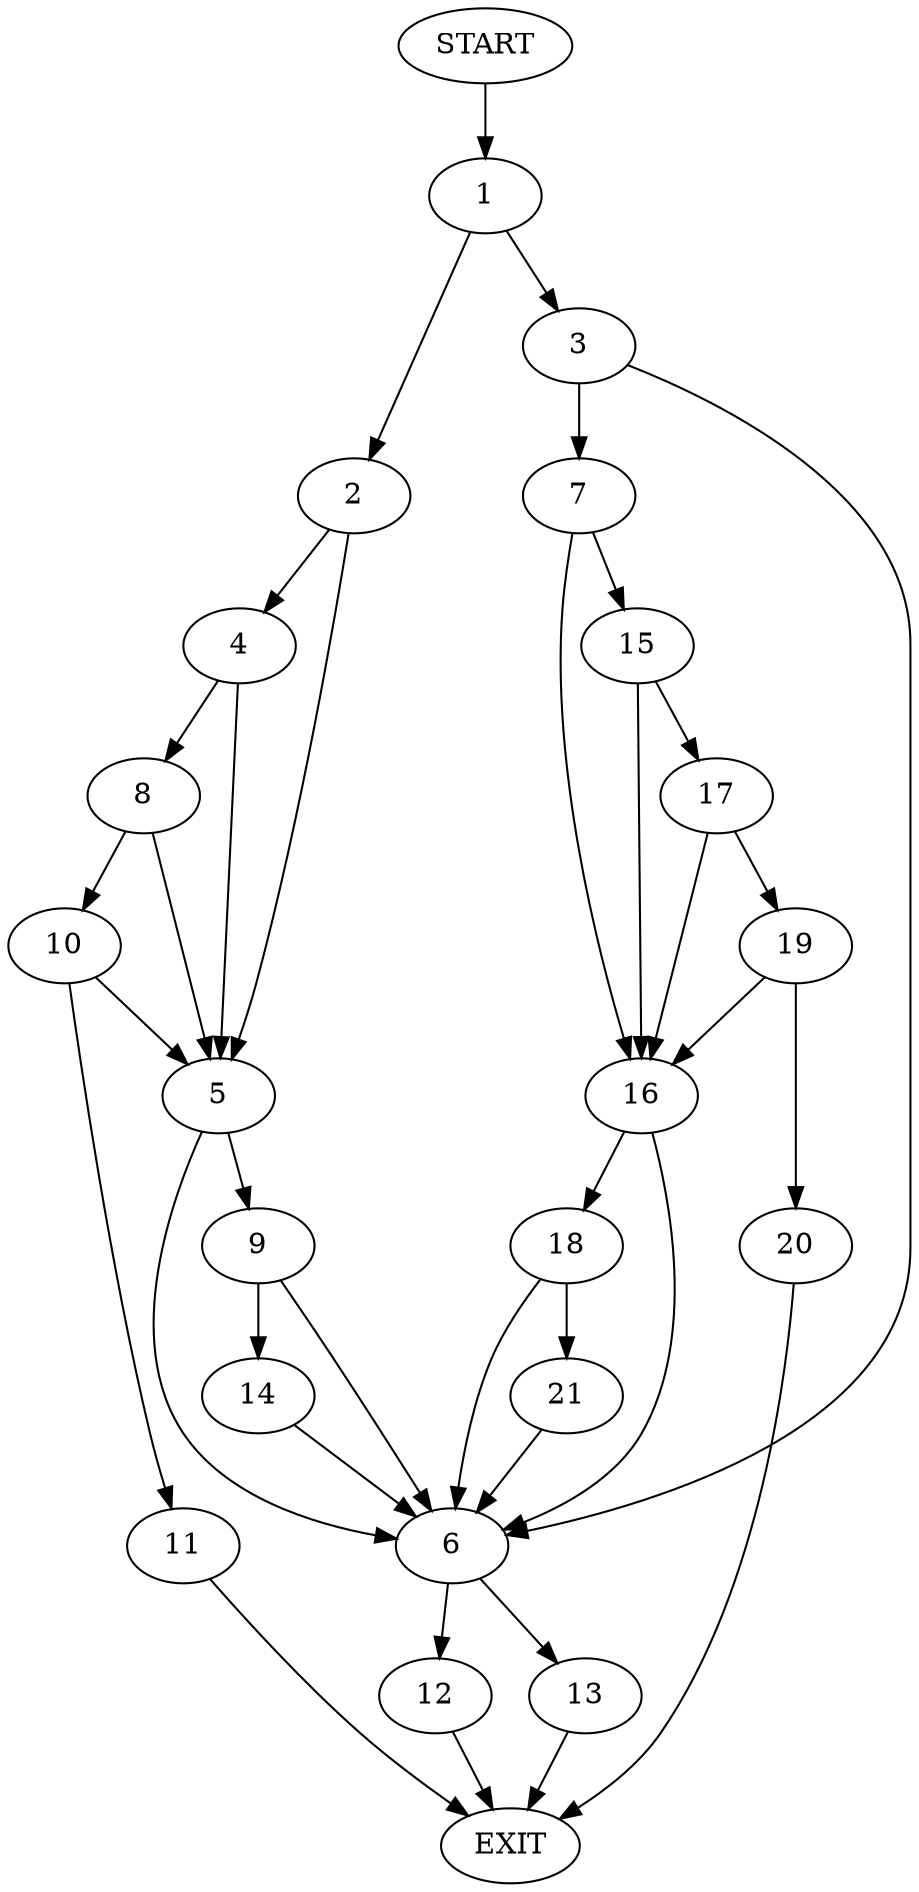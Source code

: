 digraph {
0 [label="START"]
22 [label="EXIT"]
0 -> 1
1 -> 2
1 -> 3
2 -> 4
2 -> 5
3 -> 6
3 -> 7
4 -> 5
4 -> 8
5 -> 6
5 -> 9
8 -> 5
8 -> 10
10 -> 5
10 -> 11
11 -> 22
6 -> 12
6 -> 13
9 -> 6
9 -> 14
14 -> 6
7 -> 15
7 -> 16
15 -> 17
15 -> 16
16 -> 6
16 -> 18
17 -> 16
17 -> 19
19 -> 20
19 -> 16
20 -> 22
18 -> 6
18 -> 21
21 -> 6
12 -> 22
13 -> 22
}
